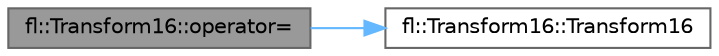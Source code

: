 digraph "fl::Transform16::operator="
{
 // INTERACTIVE_SVG=YES
 // LATEX_PDF_SIZE
  bgcolor="transparent";
  edge [fontname=Helvetica,fontsize=10,labelfontname=Helvetica,labelfontsize=10];
  node [fontname=Helvetica,fontsize=10,shape=box,height=0.2,width=0.4];
  rankdir="LR";
  Node1 [id="Node000001",label="fl::Transform16::operator=",height=0.2,width=0.4,color="gray40", fillcolor="grey60", style="filled", fontcolor="black",tooltip=" "];
  Node1 -> Node2 [id="edge1_Node000001_Node000002",color="steelblue1",style="solid",tooltip=" "];
  Node2 [id="Node000002",label="fl::Transform16::Transform16",height=0.2,width=0.4,color="grey40", fillcolor="white", style="filled",URL="$d0/dfa/structfl_1_1_transform16_a0ebc1a78d8c8bd14f8c2ba540b2558da.html#a0ebc1a78d8c8bd14f8c2ba540b2558da",tooltip=" "];
}
